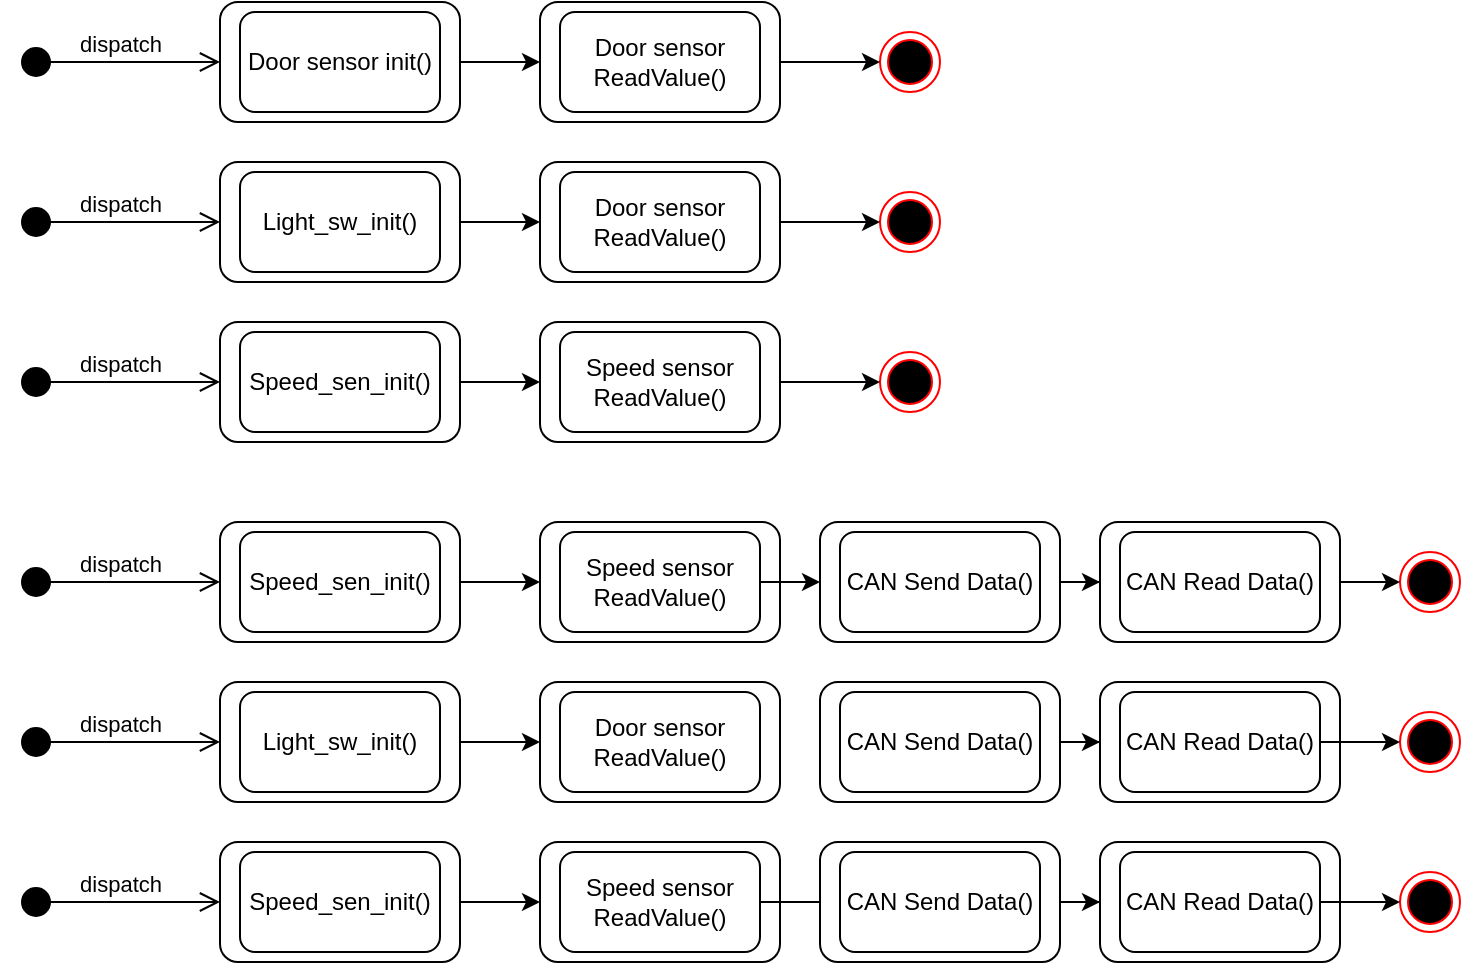<mxfile version="20.8.20" type="device"><diagram name="Page-1" id="Qc3nFdeo3V4bIKxKLG-0"><mxGraphModel dx="880" dy="494" grid="1" gridSize="10" guides="1" tooltips="1" connect="1" arrows="1" fold="1" page="1" pageScale="1" pageWidth="850" pageHeight="1100" math="0" shadow="0"><root><mxCell id="0"/><mxCell id="1" parent="0"/><mxCell id="GfPNe6fQZ3THHa0oxg0j-1" value="" style="ellipse;html=1;shape=endState;fillColor=#000000;strokeColor=#ff0000;" vertex="1" parent="1"><mxGeometry x="480" y="215" width="30" height="30" as="geometry"/></mxCell><mxCell id="GfPNe6fQZ3THHa0oxg0j-2" value="dispatch" style="html=1;verticalAlign=bottom;startArrow=circle;startFill=1;endArrow=open;startSize=6;endSize=8;edgeStyle=elbowEdgeStyle;elbow=vertical;curved=0;rounded=0;entryX=0;entryY=0.5;entryDx=0;entryDy=0;" edge="1" parent="1" target="GfPNe6fQZ3THHa0oxg0j-4"><mxGeometry width="80" relative="1" as="geometry"><mxPoint x="50" y="230" as="sourcePoint"/><mxPoint x="130" y="230" as="targetPoint"/></mxGeometry></mxCell><mxCell id="GfPNe6fQZ3THHa0oxg0j-3" value="" style="edgeStyle=orthogonalEdgeStyle;rounded=0;orthogonalLoop=1;jettySize=auto;html=1;" edge="1" parent="1" source="GfPNe6fQZ3THHa0oxg0j-4" target="GfPNe6fQZ3THHa0oxg0j-6"><mxGeometry relative="1" as="geometry"/></mxCell><mxCell id="GfPNe6fQZ3THHa0oxg0j-4" value="Door sensor init()" style="rounded=1;whiteSpace=wrap;html=1;" vertex="1" parent="1"><mxGeometry x="150" y="200" width="120" height="60" as="geometry"/></mxCell><mxCell id="GfPNe6fQZ3THHa0oxg0j-5" value="" style="edgeStyle=orthogonalEdgeStyle;rounded=0;orthogonalLoop=1;jettySize=auto;html=1;" edge="1" parent="1" source="GfPNe6fQZ3THHa0oxg0j-6" target="GfPNe6fQZ3THHa0oxg0j-1"><mxGeometry relative="1" as="geometry"/></mxCell><mxCell id="GfPNe6fQZ3THHa0oxg0j-6" value="Door sensor ReadValue()" style="rounded=1;whiteSpace=wrap;html=1;" vertex="1" parent="1"><mxGeometry x="310" y="200" width="120" height="60" as="geometry"/></mxCell><mxCell id="GfPNe6fQZ3THHa0oxg0j-7" value="" style="ellipse;html=1;shape=endState;fillColor=#000000;strokeColor=#ff0000;" vertex="1" parent="1"><mxGeometry x="480" y="295" width="30" height="30" as="geometry"/></mxCell><mxCell id="GfPNe6fQZ3THHa0oxg0j-8" value="dispatch" style="html=1;verticalAlign=bottom;startArrow=circle;startFill=1;endArrow=open;startSize=6;endSize=8;edgeStyle=elbowEdgeStyle;elbow=vertical;curved=0;rounded=0;entryX=0;entryY=0.5;entryDx=0;entryDy=0;" edge="1" parent="1" target="GfPNe6fQZ3THHa0oxg0j-10"><mxGeometry width="80" relative="1" as="geometry"><mxPoint x="50" y="310" as="sourcePoint"/><mxPoint x="130" y="310" as="targetPoint"/></mxGeometry></mxCell><mxCell id="GfPNe6fQZ3THHa0oxg0j-9" value="" style="edgeStyle=orthogonalEdgeStyle;rounded=0;orthogonalLoop=1;jettySize=auto;html=1;" edge="1" parent="1" source="GfPNe6fQZ3THHa0oxg0j-10" target="GfPNe6fQZ3THHa0oxg0j-12"><mxGeometry relative="1" as="geometry"/></mxCell><mxCell id="GfPNe6fQZ3THHa0oxg0j-10" value="Light_sw_init()" style="rounded=1;whiteSpace=wrap;html=1;" vertex="1" parent="1"><mxGeometry x="150" y="280" width="120" height="60" as="geometry"/></mxCell><mxCell id="GfPNe6fQZ3THHa0oxg0j-11" value="" style="edgeStyle=orthogonalEdgeStyle;rounded=0;orthogonalLoop=1;jettySize=auto;html=1;" edge="1" parent="1" source="GfPNe6fQZ3THHa0oxg0j-12" target="GfPNe6fQZ3THHa0oxg0j-7"><mxGeometry relative="1" as="geometry"/></mxCell><mxCell id="GfPNe6fQZ3THHa0oxg0j-12" value="Door sensor ReadValue()" style="rounded=1;whiteSpace=wrap;html=1;" vertex="1" parent="1"><mxGeometry x="310" y="280" width="120" height="60" as="geometry"/></mxCell><mxCell id="GfPNe6fQZ3THHa0oxg0j-13" value="" style="ellipse;html=1;shape=endState;fillColor=#000000;strokeColor=#ff0000;" vertex="1" parent="1"><mxGeometry x="480" y="375" width="30" height="30" as="geometry"/></mxCell><mxCell id="GfPNe6fQZ3THHa0oxg0j-14" value="dispatch" style="html=1;verticalAlign=bottom;startArrow=circle;startFill=1;endArrow=open;startSize=6;endSize=8;edgeStyle=elbowEdgeStyle;elbow=vertical;curved=0;rounded=0;entryX=0;entryY=0.5;entryDx=0;entryDy=0;" edge="1" parent="1" target="GfPNe6fQZ3THHa0oxg0j-16"><mxGeometry width="80" relative="1" as="geometry"><mxPoint x="50" y="390" as="sourcePoint"/><mxPoint x="130" y="390" as="targetPoint"/></mxGeometry></mxCell><mxCell id="GfPNe6fQZ3THHa0oxg0j-15" value="" style="edgeStyle=orthogonalEdgeStyle;rounded=0;orthogonalLoop=1;jettySize=auto;html=1;" edge="1" parent="1" source="GfPNe6fQZ3THHa0oxg0j-16" target="GfPNe6fQZ3THHa0oxg0j-18"><mxGeometry relative="1" as="geometry"/></mxCell><mxCell id="GfPNe6fQZ3THHa0oxg0j-16" value="Speed_sen_init()" style="rounded=1;whiteSpace=wrap;html=1;" vertex="1" parent="1"><mxGeometry x="150" y="360" width="120" height="60" as="geometry"/></mxCell><mxCell id="GfPNe6fQZ3THHa0oxg0j-17" value="" style="edgeStyle=orthogonalEdgeStyle;rounded=0;orthogonalLoop=1;jettySize=auto;html=1;" edge="1" parent="1" source="GfPNe6fQZ3THHa0oxg0j-18" target="GfPNe6fQZ3THHa0oxg0j-13"><mxGeometry relative="1" as="geometry"/></mxCell><mxCell id="GfPNe6fQZ3THHa0oxg0j-18" value="Speed sensor ReadValue()" style="rounded=1;whiteSpace=wrap;html=1;" vertex="1" parent="1"><mxGeometry x="310" y="360" width="120" height="60" as="geometry"/></mxCell><mxCell id="GfPNe6fQZ3THHa0oxg0j-19" value="" style="rounded=1;whiteSpace=wrap;html=1;fillColor=none;" vertex="1" parent="1"><mxGeometry x="160" y="205" width="100" height="50" as="geometry"/></mxCell><mxCell id="GfPNe6fQZ3THHa0oxg0j-20" value="" style="rounded=1;whiteSpace=wrap;html=1;fillColor=none;" vertex="1" parent="1"><mxGeometry x="320" y="205" width="100" height="50" as="geometry"/></mxCell><mxCell id="GfPNe6fQZ3THHa0oxg0j-21" value="" style="rounded=1;whiteSpace=wrap;html=1;fillColor=none;" vertex="1" parent="1"><mxGeometry x="160" y="285" width="100" height="50" as="geometry"/></mxCell><mxCell id="GfPNe6fQZ3THHa0oxg0j-22" value="" style="rounded=1;whiteSpace=wrap;html=1;fillColor=none;" vertex="1" parent="1"><mxGeometry x="320" y="285" width="100" height="50" as="geometry"/></mxCell><mxCell id="GfPNe6fQZ3THHa0oxg0j-23" value="" style="rounded=1;whiteSpace=wrap;html=1;fillColor=none;" vertex="1" parent="1"><mxGeometry x="160" y="365" width="100" height="50" as="geometry"/></mxCell><mxCell id="GfPNe6fQZ3THHa0oxg0j-24" value="" style="rounded=1;whiteSpace=wrap;html=1;fillColor=none;" vertex="1" parent="1"><mxGeometry x="320" y="365" width="100" height="50" as="geometry"/></mxCell><mxCell id="GfPNe6fQZ3THHa0oxg0j-25" value="" style="ellipse;html=1;shape=endState;fillColor=#000000;strokeColor=#ff0000;" vertex="1" parent="1"><mxGeometry x="740" y="475" width="30" height="30" as="geometry"/></mxCell><mxCell id="GfPNe6fQZ3THHa0oxg0j-26" value="dispatch" style="html=1;verticalAlign=bottom;startArrow=circle;startFill=1;endArrow=open;startSize=6;endSize=8;edgeStyle=elbowEdgeStyle;elbow=vertical;curved=0;rounded=0;entryX=0;entryY=0.5;entryDx=0;entryDy=0;" edge="1" parent="1" target="GfPNe6fQZ3THHa0oxg0j-28"><mxGeometry width="80" relative="1" as="geometry"><mxPoint x="50" y="490" as="sourcePoint"/><mxPoint x="130" y="490" as="targetPoint"/></mxGeometry></mxCell><mxCell id="GfPNe6fQZ3THHa0oxg0j-27" value="" style="edgeStyle=orthogonalEdgeStyle;rounded=0;orthogonalLoop=1;jettySize=auto;html=1;" edge="1" parent="1" source="GfPNe6fQZ3THHa0oxg0j-28" target="GfPNe6fQZ3THHa0oxg0j-30"><mxGeometry relative="1" as="geometry"/></mxCell><mxCell id="GfPNe6fQZ3THHa0oxg0j-28" value="Speed_sen_init()" style="rounded=1;whiteSpace=wrap;html=1;" vertex="1" parent="1"><mxGeometry x="150" y="460" width="120" height="60" as="geometry"/></mxCell><mxCell id="GfPNe6fQZ3THHa0oxg0j-30" value="Speed sensor ReadValue()" style="rounded=1;whiteSpace=wrap;html=1;" vertex="1" parent="1"><mxGeometry x="310" y="460" width="120" height="60" as="geometry"/></mxCell><mxCell id="GfPNe6fQZ3THHa0oxg0j-31" value="" style="rounded=1;whiteSpace=wrap;html=1;fillColor=none;" vertex="1" parent="1"><mxGeometry x="160" y="465" width="100" height="50" as="geometry"/></mxCell><mxCell id="GfPNe6fQZ3THHa0oxg0j-37" value="" style="edgeStyle=orthogonalEdgeStyle;rounded=0;orthogonalLoop=1;jettySize=auto;html=1;" edge="1" parent="1" source="GfPNe6fQZ3THHa0oxg0j-32" target="GfPNe6fQZ3THHa0oxg0j-33"><mxGeometry relative="1" as="geometry"/></mxCell><mxCell id="GfPNe6fQZ3THHa0oxg0j-32" value="" style="rounded=1;whiteSpace=wrap;html=1;fillColor=none;" vertex="1" parent="1"><mxGeometry x="320" y="465" width="100" height="50" as="geometry"/></mxCell><mxCell id="GfPNe6fQZ3THHa0oxg0j-38" value="" style="edgeStyle=orthogonalEdgeStyle;rounded=0;orthogonalLoop=1;jettySize=auto;html=1;" edge="1" parent="1" source="GfPNe6fQZ3THHa0oxg0j-33" target="GfPNe6fQZ3THHa0oxg0j-35"><mxGeometry relative="1" as="geometry"/></mxCell><mxCell id="GfPNe6fQZ3THHa0oxg0j-33" value="CAN Send Data()" style="rounded=1;whiteSpace=wrap;html=1;" vertex="1" parent="1"><mxGeometry x="450" y="460" width="120" height="60" as="geometry"/></mxCell><mxCell id="GfPNe6fQZ3THHa0oxg0j-34" value="" style="rounded=1;whiteSpace=wrap;html=1;fillColor=none;" vertex="1" parent="1"><mxGeometry x="460" y="465" width="100" height="50" as="geometry"/></mxCell><mxCell id="GfPNe6fQZ3THHa0oxg0j-39" value="" style="edgeStyle=orthogonalEdgeStyle;rounded=0;orthogonalLoop=1;jettySize=auto;html=1;" edge="1" parent="1" source="GfPNe6fQZ3THHa0oxg0j-35" target="GfPNe6fQZ3THHa0oxg0j-25"><mxGeometry relative="1" as="geometry"/></mxCell><mxCell id="GfPNe6fQZ3THHa0oxg0j-35" value="CAN Read Data()" style="rounded=1;whiteSpace=wrap;html=1;" vertex="1" parent="1"><mxGeometry x="590" y="460" width="120" height="60" as="geometry"/></mxCell><mxCell id="GfPNe6fQZ3THHa0oxg0j-36" value="" style="rounded=1;whiteSpace=wrap;html=1;fillColor=none;" vertex="1" parent="1"><mxGeometry x="600" y="465" width="100" height="50" as="geometry"/></mxCell><mxCell id="GfPNe6fQZ3THHa0oxg0j-41" value="dispatch" style="html=1;verticalAlign=bottom;startArrow=circle;startFill=1;endArrow=open;startSize=6;endSize=8;edgeStyle=elbowEdgeStyle;elbow=vertical;curved=0;rounded=0;entryX=0;entryY=0.5;entryDx=0;entryDy=0;" edge="1" parent="1" target="GfPNe6fQZ3THHa0oxg0j-43"><mxGeometry width="80" relative="1" as="geometry"><mxPoint x="50" y="570" as="sourcePoint"/><mxPoint x="130" y="570" as="targetPoint"/></mxGeometry></mxCell><mxCell id="GfPNe6fQZ3THHa0oxg0j-42" value="" style="edgeStyle=orthogonalEdgeStyle;rounded=0;orthogonalLoop=1;jettySize=auto;html=1;" edge="1" parent="1" source="GfPNe6fQZ3THHa0oxg0j-43" target="GfPNe6fQZ3THHa0oxg0j-45"><mxGeometry relative="1" as="geometry"/></mxCell><mxCell id="GfPNe6fQZ3THHa0oxg0j-43" value="Light_sw_init()" style="rounded=1;whiteSpace=wrap;html=1;" vertex="1" parent="1"><mxGeometry x="150" y="540" width="120" height="60" as="geometry"/></mxCell><mxCell id="GfPNe6fQZ3THHa0oxg0j-45" value="Door sensor ReadValue()" style="rounded=1;whiteSpace=wrap;html=1;" vertex="1" parent="1"><mxGeometry x="310" y="540" width="120" height="60" as="geometry"/></mxCell><mxCell id="GfPNe6fQZ3THHa0oxg0j-47" value="dispatch" style="html=1;verticalAlign=bottom;startArrow=circle;startFill=1;endArrow=open;startSize=6;endSize=8;edgeStyle=elbowEdgeStyle;elbow=vertical;curved=0;rounded=0;entryX=0;entryY=0.5;entryDx=0;entryDy=0;" edge="1" parent="1" target="GfPNe6fQZ3THHa0oxg0j-49"><mxGeometry width="80" relative="1" as="geometry"><mxPoint x="50" y="650" as="sourcePoint"/><mxPoint x="130" y="650" as="targetPoint"/></mxGeometry></mxCell><mxCell id="GfPNe6fQZ3THHa0oxg0j-48" value="" style="edgeStyle=orthogonalEdgeStyle;rounded=0;orthogonalLoop=1;jettySize=auto;html=1;" edge="1" parent="1" source="GfPNe6fQZ3THHa0oxg0j-49" target="GfPNe6fQZ3THHa0oxg0j-51"><mxGeometry relative="1" as="geometry"/></mxCell><mxCell id="GfPNe6fQZ3THHa0oxg0j-49" value="Speed_sen_init()" style="rounded=1;whiteSpace=wrap;html=1;" vertex="1" parent="1"><mxGeometry x="150" y="620" width="120" height="60" as="geometry"/></mxCell><mxCell id="GfPNe6fQZ3THHa0oxg0j-51" value="Speed sensor ReadValue()" style="rounded=1;whiteSpace=wrap;html=1;" vertex="1" parent="1"><mxGeometry x="310" y="620" width="120" height="60" as="geometry"/></mxCell><mxCell id="GfPNe6fQZ3THHa0oxg0j-52" value="" style="rounded=1;whiteSpace=wrap;html=1;fillColor=none;" vertex="1" parent="1"><mxGeometry x="160" y="545" width="100" height="50" as="geometry"/></mxCell><mxCell id="GfPNe6fQZ3THHa0oxg0j-53" value="" style="rounded=1;whiteSpace=wrap;html=1;fillColor=none;" vertex="1" parent="1"><mxGeometry x="320" y="545" width="100" height="50" as="geometry"/></mxCell><mxCell id="GfPNe6fQZ3THHa0oxg0j-54" value="" style="rounded=1;whiteSpace=wrap;html=1;fillColor=none;" vertex="1" parent="1"><mxGeometry x="160" y="625" width="100" height="50" as="geometry"/></mxCell><mxCell id="GfPNe6fQZ3THHa0oxg0j-72" value="" style="edgeStyle=orthogonalEdgeStyle;rounded=0;orthogonalLoop=1;jettySize=auto;html=1;" edge="1" parent="1" source="GfPNe6fQZ3THHa0oxg0j-55" target="GfPNe6fQZ3THHa0oxg0j-65"><mxGeometry relative="1" as="geometry"/></mxCell><mxCell id="GfPNe6fQZ3THHa0oxg0j-55" value="" style="rounded=1;whiteSpace=wrap;html=1;fillColor=none;" vertex="1" parent="1"><mxGeometry x="320" y="625" width="100" height="50" as="geometry"/></mxCell><mxCell id="GfPNe6fQZ3THHa0oxg0j-56" value="" style="ellipse;html=1;shape=endState;fillColor=#000000;strokeColor=#ff0000;" vertex="1" parent="1"><mxGeometry x="740" y="555" width="30" height="30" as="geometry"/></mxCell><mxCell id="GfPNe6fQZ3THHa0oxg0j-57" value="" style="ellipse;html=1;shape=endState;fillColor=#000000;strokeColor=#ff0000;" vertex="1" parent="1"><mxGeometry x="740" y="635" width="30" height="30" as="geometry"/></mxCell><mxCell id="GfPNe6fQZ3THHa0oxg0j-58" value="" style="edgeStyle=orthogonalEdgeStyle;rounded=0;orthogonalLoop=1;jettySize=auto;html=1;" edge="1" parent="1" source="GfPNe6fQZ3THHa0oxg0j-59" target="GfPNe6fQZ3THHa0oxg0j-61"><mxGeometry relative="1" as="geometry"/></mxCell><mxCell id="GfPNe6fQZ3THHa0oxg0j-59" value="CAN Send Data()" style="rounded=1;whiteSpace=wrap;html=1;" vertex="1" parent="1"><mxGeometry x="450" y="540" width="120" height="60" as="geometry"/></mxCell><mxCell id="GfPNe6fQZ3THHa0oxg0j-60" value="" style="rounded=1;whiteSpace=wrap;html=1;fillColor=none;" vertex="1" parent="1"><mxGeometry x="460" y="545" width="100" height="50" as="geometry"/></mxCell><mxCell id="GfPNe6fQZ3THHa0oxg0j-61" value="CAN Read Data()" style="rounded=1;whiteSpace=wrap;html=1;" vertex="1" parent="1"><mxGeometry x="590" y="540" width="120" height="60" as="geometry"/></mxCell><mxCell id="GfPNe6fQZ3THHa0oxg0j-69" value="" style="edgeStyle=orthogonalEdgeStyle;rounded=0;orthogonalLoop=1;jettySize=auto;html=1;" edge="1" parent="1" source="GfPNe6fQZ3THHa0oxg0j-62" target="GfPNe6fQZ3THHa0oxg0j-56"><mxGeometry relative="1" as="geometry"/></mxCell><mxCell id="GfPNe6fQZ3THHa0oxg0j-62" value="" style="rounded=1;whiteSpace=wrap;html=1;fillColor=none;" vertex="1" parent="1"><mxGeometry x="600" y="545" width="100" height="50" as="geometry"/></mxCell><mxCell id="GfPNe6fQZ3THHa0oxg0j-63" value="" style="edgeStyle=orthogonalEdgeStyle;rounded=0;orthogonalLoop=1;jettySize=auto;html=1;" edge="1" parent="1" source="GfPNe6fQZ3THHa0oxg0j-64" target="GfPNe6fQZ3THHa0oxg0j-66"><mxGeometry relative="1" as="geometry"/></mxCell><mxCell id="GfPNe6fQZ3THHa0oxg0j-64" value="CAN Send Data()" style="rounded=1;whiteSpace=wrap;html=1;" vertex="1" parent="1"><mxGeometry x="450" y="620" width="120" height="60" as="geometry"/></mxCell><mxCell id="GfPNe6fQZ3THHa0oxg0j-65" value="" style="rounded=1;whiteSpace=wrap;html=1;fillColor=none;" vertex="1" parent="1"><mxGeometry x="460" y="625" width="100" height="50" as="geometry"/></mxCell><mxCell id="GfPNe6fQZ3THHa0oxg0j-66" value="CAN Read Data()" style="rounded=1;whiteSpace=wrap;html=1;" vertex="1" parent="1"><mxGeometry x="590" y="620" width="120" height="60" as="geometry"/></mxCell><mxCell id="GfPNe6fQZ3THHa0oxg0j-70" value="" style="edgeStyle=orthogonalEdgeStyle;rounded=0;orthogonalLoop=1;jettySize=auto;html=1;" edge="1" parent="1" source="GfPNe6fQZ3THHa0oxg0j-67" target="GfPNe6fQZ3THHa0oxg0j-57"><mxGeometry relative="1" as="geometry"/></mxCell><mxCell id="GfPNe6fQZ3THHa0oxg0j-67" value="" style="rounded=1;whiteSpace=wrap;html=1;fillColor=none;" vertex="1" parent="1"><mxGeometry x="600" y="625" width="100" height="50" as="geometry"/></mxCell></root></mxGraphModel></diagram></mxfile>